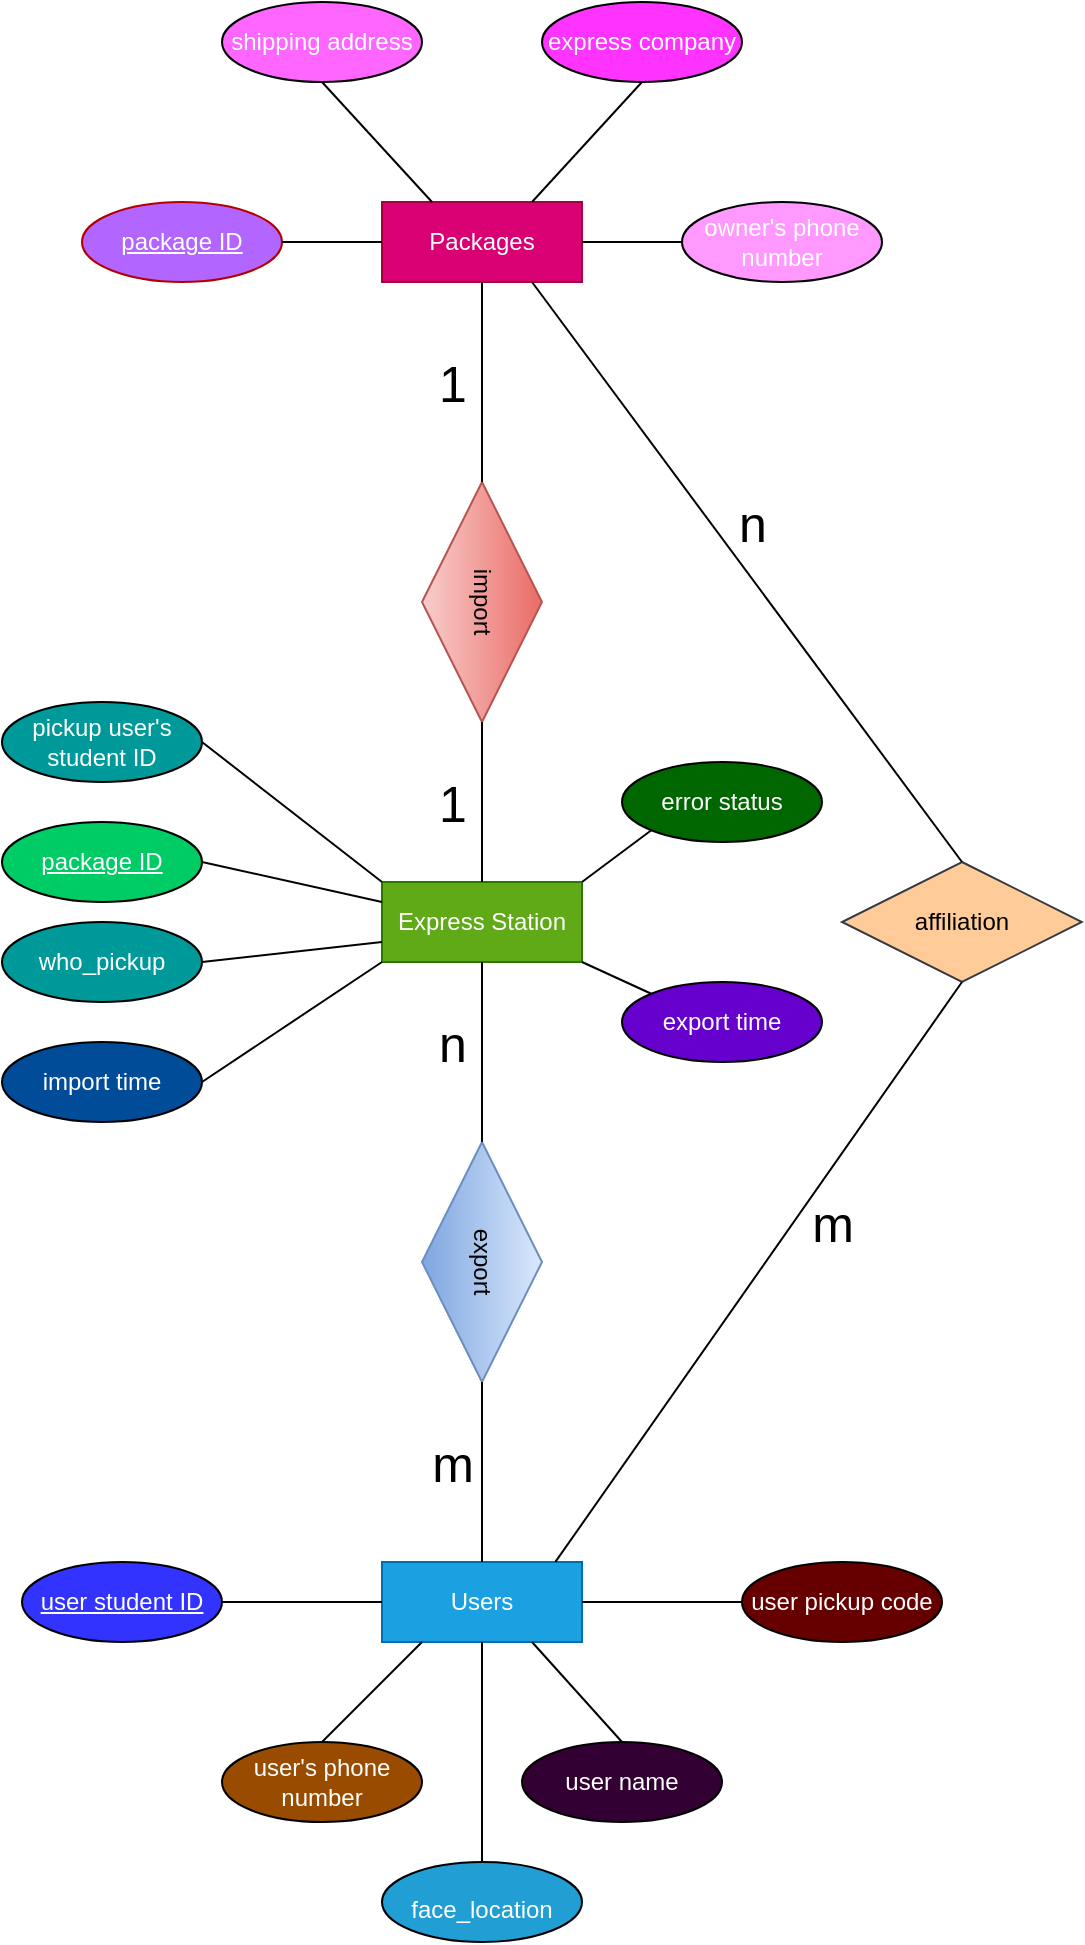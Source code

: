 <mxfile scale="1" border="0" disableSvgWarning="true">
    <diagram id="gurzkhh2uG7Xw6sHZeqo" name="第 1 页">
        <mxGraphModel dx="2190" dy="2364" grid="1" gridSize="10" guides="1" tooltips="1" connect="1" arrows="1" fold="1" page="1" pageScale="1" pageWidth="1200" pageHeight="1920" math="0" shadow="0">
            <root>
                <mxCell id="0"/>
                <mxCell id="1" parent="0"/>
                <mxCell id="52" value="Packages" style="whiteSpace=wrap;html=1;align=center;rounded=0;labelBackgroundColor=none;fontColor=#ffffff;fillColor=#d80073;strokeColor=#A50040;" parent="1" vertex="1">
                    <mxGeometry x="-840" y="-1730" width="100" height="40" as="geometry"/>
                </mxCell>
                <mxCell id="53" value="package ID" style="ellipse;whiteSpace=wrap;html=1;align=center;fontStyle=4;rounded=0;labelBackgroundColor=none;fontColor=#ffffff;fillColor=#B266FF;strokeColor=#B20000;" parent="1" vertex="1">
                    <mxGeometry x="-990" y="-1730" width="100" height="40" as="geometry"/>
                </mxCell>
                <mxCell id="56" value="" style="endArrow=none;html=1;rounded=0;fontColor=#FFFFFF;exitX=0;exitY=0.5;exitDx=0;exitDy=0;entryX=1;entryY=0.5;entryDx=0;entryDy=0;" parent="1" source="52" target="53" edge="1">
                    <mxGeometry relative="1" as="geometry">
                        <mxPoint x="-720" y="-1730" as="sourcePoint"/>
                        <mxPoint x="-560" y="-1730" as="targetPoint"/>
                    </mxGeometry>
                </mxCell>
                <mxCell id="58" value="owner's phone number" style="ellipse;whiteSpace=wrap;html=1;align=center;rounded=0;labelBackgroundColor=none;fontColor=#FFFFFF;fillColor=#FF99FF;" parent="1" vertex="1">
                    <mxGeometry x="-690" y="-1730" width="100" height="40" as="geometry"/>
                </mxCell>
                <mxCell id="59" value="" style="endArrow=none;html=1;rounded=0;fontColor=#FFFFFF;exitX=0;exitY=0.5;exitDx=0;exitDy=0;entryX=1;entryY=0.5;entryDx=0;entryDy=0;" parent="1" source="58" target="52" edge="1">
                    <mxGeometry relative="1" as="geometry">
                        <mxPoint x="-820" y="-1740" as="sourcePoint"/>
                        <mxPoint x="-660" y="-1740" as="targetPoint"/>
                    </mxGeometry>
                </mxCell>
                <mxCell id="60" value="shipping address" style="ellipse;whiteSpace=wrap;html=1;align=center;rounded=0;labelBackgroundColor=none;fontColor=#FFFFFF;fillColor=#FF66FF;" parent="1" vertex="1">
                    <mxGeometry x="-920" y="-1830" width="100" height="40" as="geometry"/>
                </mxCell>
                <mxCell id="61" value="express company" style="ellipse;whiteSpace=wrap;html=1;align=center;rounded=0;labelBackgroundColor=none;fontColor=#FFFFFF;fillColor=#FF33FF;" parent="1" vertex="1">
                    <mxGeometry x="-760" y="-1830" width="100" height="40" as="geometry"/>
                </mxCell>
                <mxCell id="62" value="" style="endArrow=none;html=1;rounded=0;fontColor=#FFFFFF;exitX=0.5;exitY=1;exitDx=0;exitDy=0;entryX=0.75;entryY=0;entryDx=0;entryDy=0;" parent="1" source="61" target="52" edge="1">
                    <mxGeometry relative="1" as="geometry">
                        <mxPoint x="-900.0" y="-1700" as="sourcePoint"/>
                        <mxPoint x="-830" y="-1700" as="targetPoint"/>
                    </mxGeometry>
                </mxCell>
                <mxCell id="64" value="" style="endArrow=none;html=1;rounded=0;fontColor=#FFFFFF;exitX=0.25;exitY=0;exitDx=0;exitDy=0;entryX=0.5;entryY=1;entryDx=0;entryDy=0;" parent="1" source="52" target="60" edge="1">
                    <mxGeometry relative="1" as="geometry">
                        <mxPoint x="-890.0" y="-1690" as="sourcePoint"/>
                        <mxPoint x="-820" y="-1690" as="targetPoint"/>
                    </mxGeometry>
                </mxCell>
                <mxCell id="65" value="Express Station" style="whiteSpace=wrap;html=1;align=center;rounded=0;labelBackgroundColor=none;fontColor=#ffffff;fillColor=#60a917;strokeColor=#2D7600;" parent="1" vertex="1">
                    <mxGeometry x="-840" y="-1390" width="100" height="40" as="geometry"/>
                </mxCell>
                <mxCell id="66" value="pickup user's student ID" style="ellipse;whiteSpace=wrap;html=1;align=center;rounded=0;labelBackgroundColor=none;fontColor=#FFFFFF;fillColor=#009999;" parent="1" vertex="1">
                    <mxGeometry x="-1030" y="-1480" width="100" height="40" as="geometry"/>
                </mxCell>
                <mxCell id="67" value="error status" style="ellipse;whiteSpace=wrap;html=1;align=center;rounded=0;labelBackgroundColor=none;fontColor=#FFFFFF;fillColor=#006600;" parent="1" vertex="1">
                    <mxGeometry x="-720" y="-1450" width="100" height="40" as="geometry"/>
                </mxCell>
                <mxCell id="68" value="import time" style="ellipse;whiteSpace=wrap;html=1;align=center;rounded=0;labelBackgroundColor=none;fontColor=#FFFFFF;fillColor=#004C99;" parent="1" vertex="1">
                    <mxGeometry x="-1030" y="-1310" width="100" height="40" as="geometry"/>
                </mxCell>
                <mxCell id="69" value="package ID" style="ellipse;whiteSpace=wrap;html=1;align=center;fontStyle=4;rounded=0;labelBackgroundColor=none;fontColor=#FFFFFF;fillColor=#00CC66;" parent="1" vertex="1">
                    <mxGeometry x="-1030" y="-1420" width="100" height="40" as="geometry"/>
                </mxCell>
                <mxCell id="70" value="export time" style="ellipse;whiteSpace=wrap;html=1;align=center;rounded=0;labelBackgroundColor=none;fontColor=#FFFFFF;fillColor=#6600CC;" parent="1" vertex="1">
                    <mxGeometry x="-720" y="-1340" width="100" height="40" as="geometry"/>
                </mxCell>
                <mxCell id="71" value="" style="endArrow=none;html=1;rounded=0;fontColor=#FFFFFF;exitX=1;exitY=0.5;exitDx=0;exitDy=0;entryX=0;entryY=0;entryDx=0;entryDy=0;" parent="1" source="66" target="65" edge="1">
                    <mxGeometry relative="1" as="geometry">
                        <mxPoint x="-870" y="-1360" as="sourcePoint"/>
                        <mxPoint x="-710" y="-1360" as="targetPoint"/>
                    </mxGeometry>
                </mxCell>
                <mxCell id="72" value="" style="endArrow=none;html=1;rounded=0;fontColor=#FFFFFF;exitX=0;exitY=1;exitDx=0;exitDy=0;entryX=1;entryY=0;entryDx=0;entryDy=0;" parent="1" source="67" target="65" edge="1">
                    <mxGeometry relative="1" as="geometry">
                        <mxPoint x="-780" y="-1450" as="sourcePoint"/>
                        <mxPoint x="-780" y="-1380" as="targetPoint"/>
                    </mxGeometry>
                </mxCell>
                <mxCell id="73" value="" style="endArrow=none;html=1;rounded=0;fontColor=#FFFFFF;exitX=0;exitY=0;exitDx=0;exitDy=0;entryX=1;entryY=1;entryDx=0;entryDy=0;" parent="1" source="70" target="65" edge="1">
                    <mxGeometry relative="1" as="geometry">
                        <mxPoint x="-770" y="-1440" as="sourcePoint"/>
                        <mxPoint x="-770" y="-1370" as="targetPoint"/>
                    </mxGeometry>
                </mxCell>
                <mxCell id="74" value="" style="endArrow=none;html=1;rounded=0;fontColor=#FFFFFF;exitX=1;exitY=0.5;exitDx=0;exitDy=0;entryX=0;entryY=0.25;entryDx=0;entryDy=0;" parent="1" source="69" target="65" edge="1">
                    <mxGeometry relative="1" as="geometry">
                        <mxPoint x="-760" y="-1430" as="sourcePoint"/>
                        <mxPoint x="-760" y="-1360" as="targetPoint"/>
                    </mxGeometry>
                </mxCell>
                <mxCell id="75" value="" style="endArrow=none;html=1;rounded=0;fontColor=#FFFFFF;exitX=1;exitY=0.5;exitDx=0;exitDy=0;entryX=0;entryY=1;entryDx=0;entryDy=0;" parent="1" source="68" target="65" edge="1">
                    <mxGeometry relative="1" as="geometry">
                        <mxPoint x="-750" y="-1420" as="sourcePoint"/>
                        <mxPoint x="-750" y="-1350" as="targetPoint"/>
                    </mxGeometry>
                </mxCell>
                <mxCell id="76" value="Users" style="whiteSpace=wrap;html=1;align=center;rounded=0;labelBackgroundColor=none;fontColor=#ffffff;fillColor=#1ba1e2;strokeColor=#006EAF;" parent="1" vertex="1">
                    <mxGeometry x="-840" y="-1050" width="100" height="40" as="geometry"/>
                </mxCell>
                <mxCell id="77" value="user student ID" style="ellipse;whiteSpace=wrap;html=1;align=center;fontStyle=4;rounded=0;labelBackgroundColor=none;fontColor=#FFFFFF;fillColor=#3333FF;" parent="1" vertex="1">
                    <mxGeometry x="-1020" y="-1050" width="100" height="40" as="geometry"/>
                </mxCell>
                <mxCell id="79" value="user pickup code" style="ellipse;whiteSpace=wrap;html=1;align=center;rounded=0;labelBackgroundColor=none;fontColor=#FFFFFF;fillColor=#660000;" parent="1" vertex="1">
                    <mxGeometry x="-660" y="-1050" width="100" height="40" as="geometry"/>
                </mxCell>
                <mxCell id="80" value="user name" style="ellipse;whiteSpace=wrap;html=1;align=center;rounded=0;labelBackgroundColor=none;fontColor=#FFFFFF;fillColor=#330033;" parent="1" vertex="1">
                    <mxGeometry x="-770" y="-960" width="100" height="40" as="geometry"/>
                </mxCell>
                <mxCell id="81" value="user's phone number" style="ellipse;whiteSpace=wrap;html=1;align=center;rounded=0;labelBackgroundColor=none;fontColor=#FFFFFF;fillColor=#994C00;" parent="1" vertex="1">
                    <mxGeometry x="-920" y="-960" width="100" height="40" as="geometry"/>
                </mxCell>
                <mxCell id="83" value="" style="endArrow=none;html=1;rounded=0;fontColor=#FFFFFF;entryX=0;entryY=0.5;entryDx=0;entryDy=0;exitX=1;exitY=0.5;exitDx=0;exitDy=0;" parent="1" source="77" target="76" edge="1">
                    <mxGeometry relative="1" as="geometry">
                        <mxPoint x="-840" y="-1100" as="sourcePoint"/>
                        <mxPoint x="-680" y="-1100" as="targetPoint"/>
                    </mxGeometry>
                </mxCell>
                <mxCell id="84" value="" style="endArrow=none;html=1;rounded=0;fontColor=#FFFFFF;exitX=0;exitY=0.5;exitDx=0;exitDy=0;entryX=1;entryY=0.5;entryDx=0;entryDy=0;" parent="1" source="79" target="76" edge="1">
                    <mxGeometry relative="1" as="geometry">
                        <mxPoint x="-814.767" y="-1045.809" as="sourcePoint"/>
                        <mxPoint x="-810" y="-950" as="targetPoint"/>
                    </mxGeometry>
                </mxCell>
                <mxCell id="85" value="" style="endArrow=none;html=1;rounded=0;fontColor=#FFFFFF;exitX=0.5;exitY=0;exitDx=0;exitDy=0;" parent="1" source="81" edge="1">
                    <mxGeometry relative="1" as="geometry">
                        <mxPoint x="-814.767" y="-1045.809" as="sourcePoint"/>
                        <mxPoint x="-820" y="-1010" as="targetPoint"/>
                    </mxGeometry>
                </mxCell>
                <mxCell id="86" value="" style="endArrow=none;html=1;rounded=0;fontColor=#FFFFFF;entryX=0.75;entryY=1;entryDx=0;entryDy=0;exitX=0.5;exitY=0;exitDx=0;exitDy=0;" parent="1" source="80" target="76" edge="1">
                    <mxGeometry relative="1" as="geometry">
                        <mxPoint x="-804.767" y="-1035.809" as="sourcePoint"/>
                        <mxPoint x="-785" y="-980" as="targetPoint"/>
                    </mxGeometry>
                </mxCell>
                <mxCell id="87" value="import" style="shape=rhombus;perimeter=rhombusPerimeter;whiteSpace=wrap;html=1;align=center;rounded=0;labelBackgroundColor=none;fillColor=#f8cecc;strokeColor=#b85450;gradientColor=#ea6b66;direction=west;rotation=90;" parent="1" vertex="1">
                    <mxGeometry x="-850" y="-1560" width="120" height="60" as="geometry"/>
                </mxCell>
                <mxCell id="89" value="" style="endArrow=none;html=1;rounded=0;fontColor=#FFFFFF;exitX=1;exitY=0.5;exitDx=0;exitDy=0;entryX=0.5;entryY=1;entryDx=0;entryDy=0;" parent="1" source="87" target="52" edge="1">
                    <mxGeometry relative="1" as="geometry">
                        <mxPoint x="-860" y="-1620" as="sourcePoint"/>
                        <mxPoint x="-805" y="-1680" as="targetPoint"/>
                    </mxGeometry>
                </mxCell>
                <mxCell id="90" value="" style="endArrow=none;html=1;rounded=0;fontColor=#FFFFFF;exitX=0;exitY=0.5;exitDx=0;exitDy=0;entryX=0.5;entryY=0;entryDx=0;entryDy=0;" parent="1" source="87" target="65" edge="1">
                    <mxGeometry relative="1" as="geometry">
                        <mxPoint x="-647.956" y="-1645.529" as="sourcePoint"/>
                        <mxPoint x="-730" y="-1680" as="targetPoint"/>
                    </mxGeometry>
                </mxCell>
                <mxCell id="91" value="export" style="shape=rhombus;perimeter=rhombusPerimeter;whiteSpace=wrap;html=1;align=center;rounded=0;labelBackgroundColor=none;fillColor=#dae8fc;rotation=90;gradientColor=#7ea6e0;strokeColor=#6c8ebf;" parent="1" vertex="1">
                    <mxGeometry x="-850" y="-1230" width="120" height="60" as="geometry"/>
                </mxCell>
                <mxCell id="92" value="" style="endArrow=none;html=1;rounded=0;fontColor=#FFFFFF;exitX=0;exitY=0.5;exitDx=0;exitDy=0;entryX=0.5;entryY=1;entryDx=0;entryDy=0;" parent="1" source="91" target="65" edge="1">
                    <mxGeometry relative="1" as="geometry">
                        <mxPoint x="-532.044" y="-1614.471" as="sourcePoint"/>
                        <mxPoint x="-420" y="-1580" as="targetPoint"/>
                    </mxGeometry>
                </mxCell>
                <mxCell id="93" value="" style="endArrow=none;html=1;rounded=0;fontColor=#FFFFFF;exitX=1;exitY=0.5;exitDx=0;exitDy=0;entryX=0.5;entryY=0;entryDx=0;entryDy=0;" parent="1" source="91" target="76" edge="1">
                    <mxGeometry relative="1" as="geometry">
                        <mxPoint x="-532.044" y="-1445.529" as="sourcePoint"/>
                        <mxPoint x="-420" y="-1560" as="targetPoint"/>
                    </mxGeometry>
                </mxCell>
                <mxCell id="94" value="affiliation" style="shape=rhombus;perimeter=rhombusPerimeter;whiteSpace=wrap;html=1;align=center;rounded=0;labelBackgroundColor=none;fillColor=#ffcc99;strokeColor=#36393d;" parent="1" vertex="1">
                    <mxGeometry x="-610" y="-1400" width="120" height="60" as="geometry"/>
                </mxCell>
                <mxCell id="95" value="" style="endArrow=none;html=1;rounded=0;fontColor=#FFFFFF;exitX=0.75;exitY=1;exitDx=0;exitDy=0;entryX=0.5;entryY=0;entryDx=0;entryDy=0;" parent="1" source="52" target="94" edge="1">
                    <mxGeometry relative="1" as="geometry">
                        <mxPoint x="-860" y="-1570" as="sourcePoint"/>
                        <mxPoint x="-700" y="-1570" as="targetPoint"/>
                    </mxGeometry>
                </mxCell>
                <mxCell id="96" value="" style="endArrow=none;html=1;rounded=0;fontColor=#FFFFFF;exitX=0.5;exitY=1;exitDx=0;exitDy=0;entryX=0.867;entryY=-0.001;entryDx=0;entryDy=0;entryPerimeter=0;" parent="1" source="94" target="76" edge="1">
                    <mxGeometry relative="1" as="geometry">
                        <mxPoint x="-752.5" y="-1310" as="sourcePoint"/>
                        <mxPoint x="-747.5" y="-1230" as="targetPoint"/>
                    </mxGeometry>
                </mxCell>
                <mxCell id="98" style="edgeStyle=none;html=1;exitX=1;exitY=0.5;exitDx=0;exitDy=0;entryX=0;entryY=0.75;entryDx=0;entryDy=0;endArrow=none;endFill=0;" edge="1" parent="1" target="65">
                    <mxGeometry relative="1" as="geometry">
                        <mxPoint x="-930" y="-1350" as="sourcePoint"/>
                    </mxGeometry>
                </mxCell>
                <mxCell id="99" value="who_pickup" style="ellipse;whiteSpace=wrap;html=1;align=center;rounded=0;labelBackgroundColor=none;fontColor=#FFFFFF;fillColor=#009999;" vertex="1" parent="1">
                    <mxGeometry x="-1030" y="-1370" width="100" height="40" as="geometry"/>
                </mxCell>
                <mxCell id="100" value="&lt;font style=&quot;font-size: 25px&quot; color=&quot;#000000&quot;&gt;1&lt;/font&gt;" style="text;html=1;align=center;verticalAlign=middle;resizable=0;points=[];autosize=1;strokeColor=none;fillColor=none;" vertex="1" parent="1">
                    <mxGeometry x="-820" y="-1650" width="30" height="20" as="geometry"/>
                </mxCell>
                <mxCell id="101" value="&lt;font style=&quot;font-size: 25px&quot; color=&quot;#000000&quot;&gt;1&lt;/font&gt;" style="text;html=1;align=center;verticalAlign=middle;resizable=0;points=[];autosize=1;strokeColor=none;fillColor=none;" vertex="1" parent="1">
                    <mxGeometry x="-820" y="-1440" width="30" height="20" as="geometry"/>
                </mxCell>
                <mxCell id="103" style="edgeStyle=none;html=1;exitX=0.5;exitY=0;exitDx=0;exitDy=0;entryX=0.5;entryY=1;entryDx=0;entryDy=0;fontSize=20;fontColor=#000000;endArrow=none;endFill=0;" edge="1" parent="1" source="102" target="76">
                    <mxGeometry relative="1" as="geometry"/>
                </mxCell>
                <mxCell id="102" value="&lt;font style=&quot;font-size: 12px&quot; color=&quot;#ffffff&quot;&gt;face_location&lt;/font&gt;" style="ellipse;whiteSpace=wrap;html=1;align=center;fontSize=20;fontColor=#000000;fillColor=#219fd5;" vertex="1" parent="1">
                    <mxGeometry x="-840" y="-900" width="100" height="40" as="geometry"/>
                </mxCell>
                <mxCell id="104" value="&lt;font color=&quot;#000000&quot; style=&quot;font-size: 25px&quot;&gt;m&lt;/font&gt;" style="text;html=1;align=center;verticalAlign=middle;resizable=0;points=[];autosize=1;strokeColor=none;fillColor=none;" vertex="1" parent="1">
                    <mxGeometry x="-825" y="-1110" width="40" height="20" as="geometry"/>
                </mxCell>
                <mxCell id="105" value="&lt;font color=&quot;#000000&quot; style=&quot;font-size: 25px&quot;&gt;n&lt;/font&gt;" style="text;html=1;align=center;verticalAlign=middle;resizable=0;points=[];autosize=1;strokeColor=none;fillColor=none;" vertex="1" parent="1">
                    <mxGeometry x="-820" y="-1320" width="30" height="20" as="geometry"/>
                </mxCell>
                <mxCell id="106" value="&lt;font color=&quot;#000000&quot; style=&quot;font-size: 25px&quot;&gt;m&lt;/font&gt;" style="text;html=1;align=center;verticalAlign=middle;resizable=0;points=[];autosize=1;strokeColor=none;fillColor=none;" vertex="1" parent="1">
                    <mxGeometry x="-635" y="-1230" width="40" height="20" as="geometry"/>
                </mxCell>
                <mxCell id="107" value="&lt;font color=&quot;#000000&quot; style=&quot;font-size: 25px&quot;&gt;n&lt;/font&gt;" style="text;html=1;align=center;verticalAlign=middle;resizable=0;points=[];autosize=1;strokeColor=none;fillColor=none;" vertex="1" parent="1">
                    <mxGeometry x="-670" y="-1580" width="30" height="20" as="geometry"/>
                </mxCell>
            </root>
        </mxGraphModel>
    </diagram>
</mxfile>